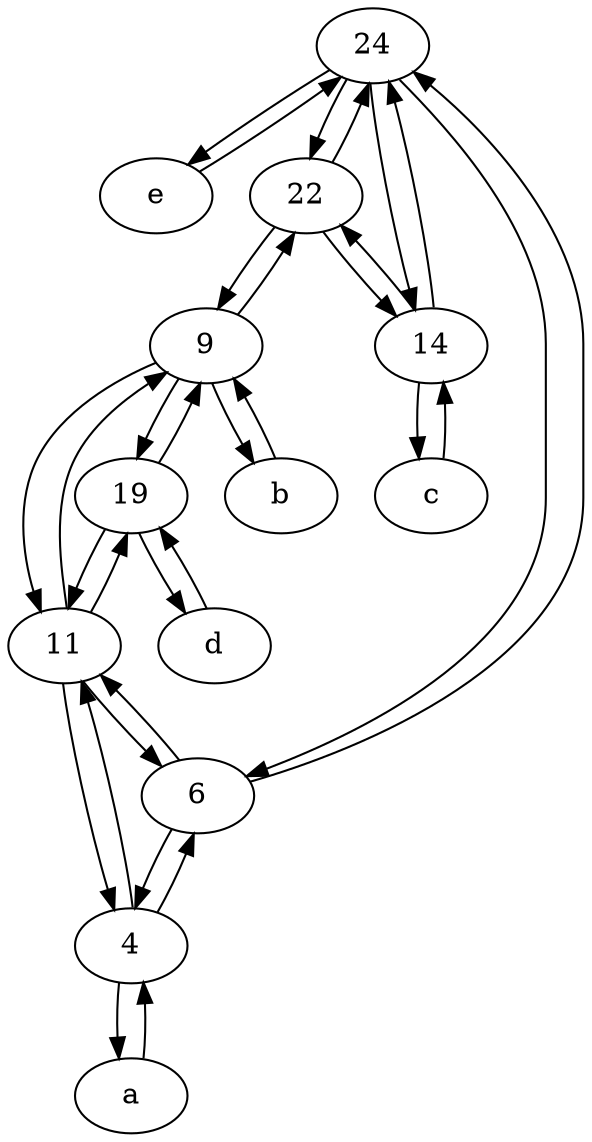 digraph  {
	24;
	19;
	4;
	e [pos="30,50!"];
	a [pos="40,10!"];
	11;
	b [pos="50,20!"];
	22;
	c [pos="20,10!"];
	6;
	9;
	14;
	d [pos="20,30!"];
	4 -> 11;
	22 -> 14;
	24 -> 6;
	9 -> b;
	b -> 9;
	14 -> 22;
	11 -> 9;
	6 -> 4;
	22 -> 9;
	11 -> 4;
	4 -> a;
	19 -> 9;
	9 -> 22;
	14 -> c;
	d -> 19;
	c -> 14;
	4 -> 6;
	a -> 4;
	6 -> 11;
	6 -> 24;
	11 -> 19;
	24 -> 14;
	e -> 24;
	9 -> 11;
	14 -> 24;
	22 -> 24;
	24 -> e;
	19 -> d;
	9 -> 19;
	11 -> 6;
	19 -> 11;
	24 -> 22;

	}